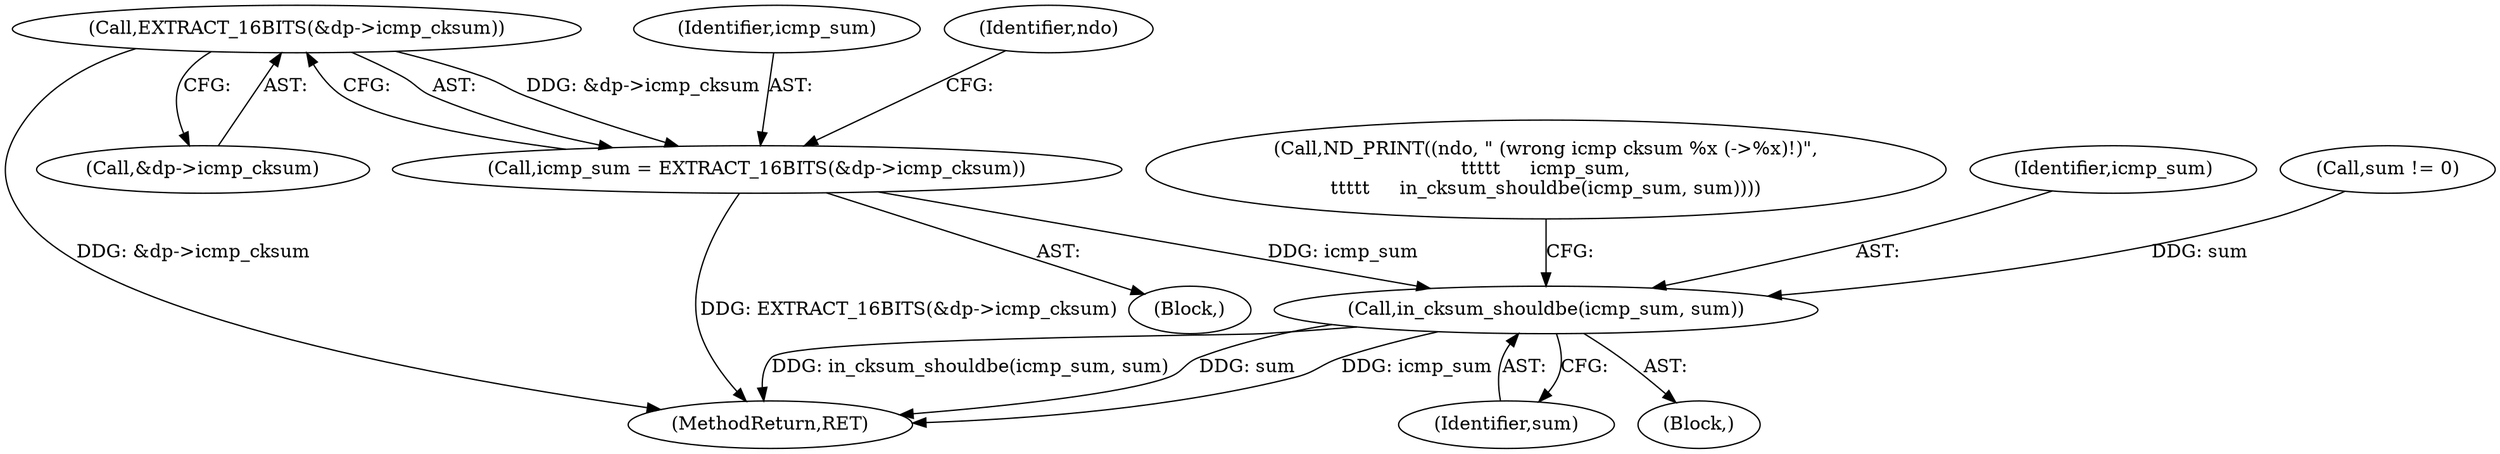 digraph "0_tcpdump_2b62d1dda41590db29368ec7ba5f4faf3464765a@pointer" {
"1000915" [label="(Call,EXTRACT_16BITS(&dp->icmp_cksum))"];
"1000913" [label="(Call,icmp_sum = EXTRACT_16BITS(&dp->icmp_cksum))"];
"1000927" [label="(Call,in_cksum_shouldbe(icmp_sum, sum))"];
"1000925" [label="(Block,)"];
"1000913" [label="(Call,icmp_sum = EXTRACT_16BITS(&dp->icmp_cksum))"];
"1000927" [label="(Call,in_cksum_shouldbe(icmp_sum, sum))"];
"1000920" [label="(Call,ND_PRINT((ndo, \" (wrong icmp cksum %x (->%x)!)\",\n\t\t\t\t\t     icmp_sum,\n\t\t\t\t\t     in_cksum_shouldbe(icmp_sum, sum))))"];
"1000928" [label="(Identifier,icmp_sum)"];
"1000909" [label="(Call,sum != 0)"];
"1000914" [label="(Identifier,icmp_sum)"];
"1000929" [label="(Identifier,sum)"];
"1001245" [label="(MethodReturn,RET)"];
"1000916" [label="(Call,&dp->icmp_cksum)"];
"1000922" [label="(Identifier,ndo)"];
"1000912" [label="(Block,)"];
"1000915" [label="(Call,EXTRACT_16BITS(&dp->icmp_cksum))"];
"1000915" -> "1000913"  [label="AST: "];
"1000915" -> "1000916"  [label="CFG: "];
"1000916" -> "1000915"  [label="AST: "];
"1000913" -> "1000915"  [label="CFG: "];
"1000915" -> "1001245"  [label="DDG: &dp->icmp_cksum"];
"1000915" -> "1000913"  [label="DDG: &dp->icmp_cksum"];
"1000913" -> "1000912"  [label="AST: "];
"1000914" -> "1000913"  [label="AST: "];
"1000922" -> "1000913"  [label="CFG: "];
"1000913" -> "1001245"  [label="DDG: EXTRACT_16BITS(&dp->icmp_cksum)"];
"1000913" -> "1000927"  [label="DDG: icmp_sum"];
"1000927" -> "1000925"  [label="AST: "];
"1000927" -> "1000929"  [label="CFG: "];
"1000928" -> "1000927"  [label="AST: "];
"1000929" -> "1000927"  [label="AST: "];
"1000920" -> "1000927"  [label="CFG: "];
"1000927" -> "1001245"  [label="DDG: in_cksum_shouldbe(icmp_sum, sum)"];
"1000927" -> "1001245"  [label="DDG: sum"];
"1000927" -> "1001245"  [label="DDG: icmp_sum"];
"1000909" -> "1000927"  [label="DDG: sum"];
}
